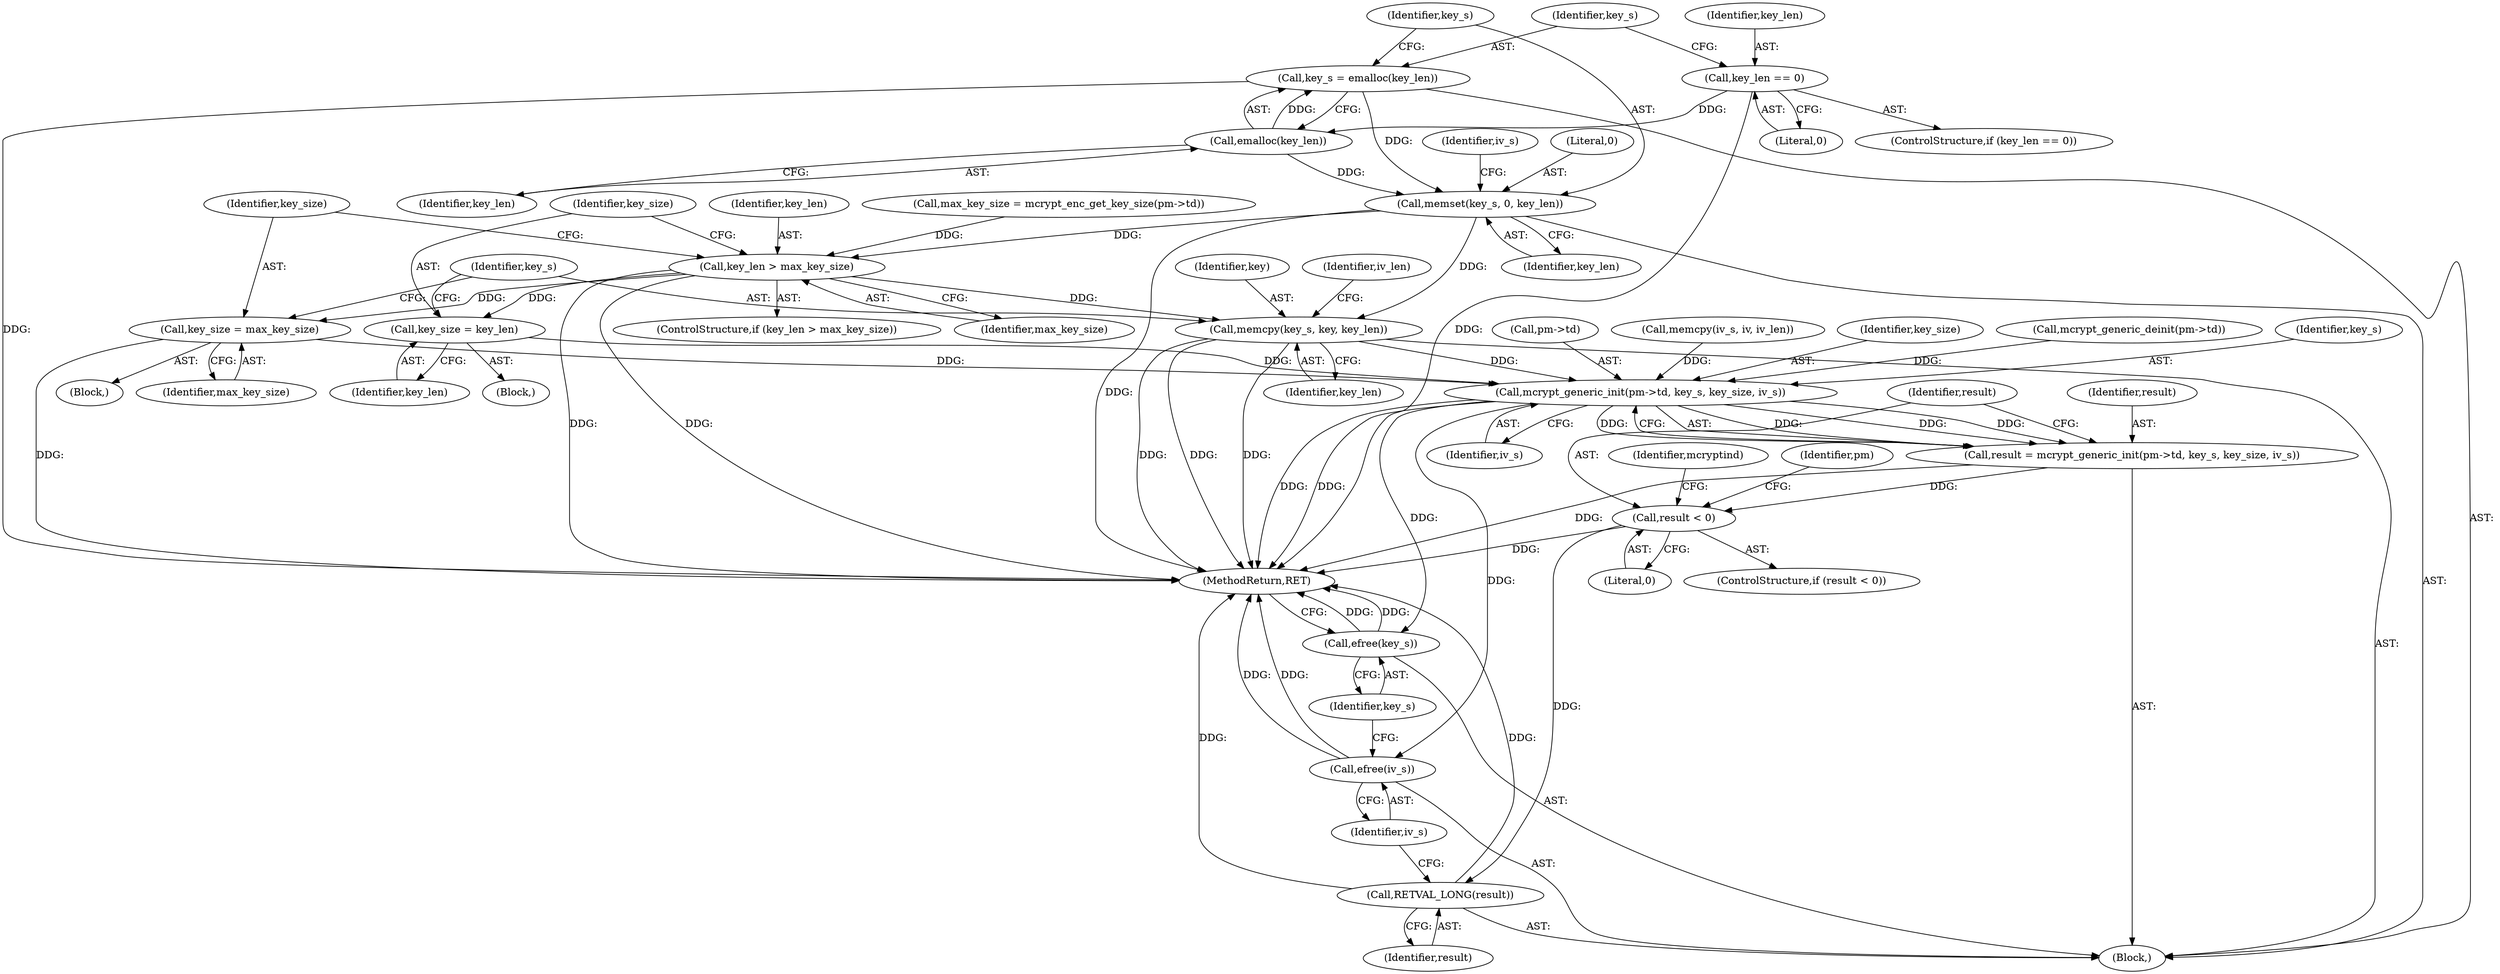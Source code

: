 digraph "0_php-src_6c5211a0cef0cc2854eaa387e0eb036e012904d0?w=1_0@API" {
"1000142" [label="(Call,memset(key_s, 0, key_len))"];
"1000138" [label="(Call,key_s = emalloc(key_len))"];
"1000140" [label="(Call,emalloc(key_len))"];
"1000134" [label="(Call,key_len == 0)"];
"1000159" [label="(Call,key_len > max_key_size)"];
"1000163" [label="(Call,key_size = max_key_size)"];
"1000198" [label="(Call,mcrypt_generic_init(pm->td, key_s, key_size, iv_s))"];
"1000196" [label="(Call,result = mcrypt_generic_init(pm->td, key_s, key_size, iv_s))"];
"1000206" [label="(Call,result < 0)"];
"1000230" [label="(Call,RETVAL_LONG(result))"];
"1000232" [label="(Call,efree(iv_s))"];
"1000234" [label="(Call,efree(key_s))"];
"1000168" [label="(Call,key_size = key_len)"];
"1000171" [label="(Call,memcpy(key_s, key, key_len))"];
"1000141" [label="(Identifier,key_len)"];
"1000162" [label="(Block,)"];
"1000142" [label="(Call,memset(key_s, 0, key_len))"];
"1000138" [label="(Call,key_s = emalloc(key_len))"];
"1000140" [label="(Call,emalloc(key_len))"];
"1000103" [label="(Block,)"];
"1000168" [label="(Call,key_size = key_len)"];
"1000235" [label="(Identifier,key_s)"];
"1000163" [label="(Call,key_size = max_key_size)"];
"1000227" [label="(Identifier,pm)"];
"1000173" [label="(Identifier,key)"];
"1000136" [label="(Literal,0)"];
"1000203" [label="(Identifier,key_size)"];
"1000161" [label="(Identifier,max_key_size)"];
"1000170" [label="(Identifier,key_len)"];
"1000135" [label="(Identifier,key_len)"];
"1000177" [label="(Identifier,iv_len)"];
"1000206" [label="(Call,result < 0)"];
"1000192" [label="(Call,mcrypt_generic_deinit(pm->td))"];
"1000164" [label="(Identifier,key_size)"];
"1000233" [label="(Identifier,iv_s)"];
"1000147" [label="(Identifier,iv_s)"];
"1000160" [label="(Identifier,key_len)"];
"1000169" [label="(Identifier,key_size)"];
"1000232" [label="(Call,efree(iv_s))"];
"1000174" [label="(Identifier,key_len)"];
"1000165" [label="(Identifier,max_key_size)"];
"1000198" [label="(Call,mcrypt_generic_init(pm->td, key_s, key_size, iv_s))"];
"1000133" [label="(ControlStructure,if (key_len == 0))"];
"1000134" [label="(Call,key_len == 0)"];
"1000202" [label="(Identifier,key_s)"];
"1000197" [label="(Identifier,result)"];
"1000230" [label="(Call,RETVAL_LONG(result))"];
"1000145" [label="(Identifier,key_len)"];
"1000207" [label="(Identifier,result)"];
"1000196" [label="(Call,result = mcrypt_generic_init(pm->td, key_s, key_size, iv_s))"];
"1000199" [label="(Call,pm->td)"];
"1000158" [label="(ControlStructure,if (key_len > max_key_size))"];
"1000231" [label="(Identifier,result)"];
"1000139" [label="(Identifier,key_s)"];
"1000212" [label="(Identifier,mcryptind)"];
"1000167" [label="(Block,)"];
"1000204" [label="(Identifier,iv_s)"];
"1000236" [label="(MethodReturn,RET)"];
"1000234" [label="(Call,efree(key_s))"];
"1000171" [label="(Call,memcpy(key_s, key, key_len))"];
"1000188" [label="(Call,memcpy(iv_s, iv, iv_len))"];
"1000159" [label="(Call,key_len > max_key_size)"];
"1000143" [label="(Identifier,key_s)"];
"1000121" [label="(Call,max_key_size = mcrypt_enc_get_key_size(pm->td))"];
"1000208" [label="(Literal,0)"];
"1000205" [label="(ControlStructure,if (result < 0))"];
"1000172" [label="(Identifier,key_s)"];
"1000144" [label="(Literal,0)"];
"1000142" -> "1000103"  [label="AST: "];
"1000142" -> "1000145"  [label="CFG: "];
"1000143" -> "1000142"  [label="AST: "];
"1000144" -> "1000142"  [label="AST: "];
"1000145" -> "1000142"  [label="AST: "];
"1000147" -> "1000142"  [label="CFG: "];
"1000142" -> "1000236"  [label="DDG: "];
"1000138" -> "1000142"  [label="DDG: "];
"1000140" -> "1000142"  [label="DDG: "];
"1000142" -> "1000159"  [label="DDG: "];
"1000142" -> "1000171"  [label="DDG: "];
"1000138" -> "1000103"  [label="AST: "];
"1000138" -> "1000140"  [label="CFG: "];
"1000139" -> "1000138"  [label="AST: "];
"1000140" -> "1000138"  [label="AST: "];
"1000143" -> "1000138"  [label="CFG: "];
"1000138" -> "1000236"  [label="DDG: "];
"1000140" -> "1000138"  [label="DDG: "];
"1000140" -> "1000141"  [label="CFG: "];
"1000141" -> "1000140"  [label="AST: "];
"1000134" -> "1000140"  [label="DDG: "];
"1000134" -> "1000133"  [label="AST: "];
"1000134" -> "1000136"  [label="CFG: "];
"1000135" -> "1000134"  [label="AST: "];
"1000136" -> "1000134"  [label="AST: "];
"1000139" -> "1000134"  [label="CFG: "];
"1000134" -> "1000236"  [label="DDG: "];
"1000159" -> "1000158"  [label="AST: "];
"1000159" -> "1000161"  [label="CFG: "];
"1000160" -> "1000159"  [label="AST: "];
"1000161" -> "1000159"  [label="AST: "];
"1000164" -> "1000159"  [label="CFG: "];
"1000169" -> "1000159"  [label="CFG: "];
"1000159" -> "1000236"  [label="DDG: "];
"1000159" -> "1000236"  [label="DDG: "];
"1000121" -> "1000159"  [label="DDG: "];
"1000159" -> "1000163"  [label="DDG: "];
"1000159" -> "1000168"  [label="DDG: "];
"1000159" -> "1000171"  [label="DDG: "];
"1000163" -> "1000162"  [label="AST: "];
"1000163" -> "1000165"  [label="CFG: "];
"1000164" -> "1000163"  [label="AST: "];
"1000165" -> "1000163"  [label="AST: "];
"1000172" -> "1000163"  [label="CFG: "];
"1000163" -> "1000236"  [label="DDG: "];
"1000163" -> "1000198"  [label="DDG: "];
"1000198" -> "1000196"  [label="AST: "];
"1000198" -> "1000204"  [label="CFG: "];
"1000199" -> "1000198"  [label="AST: "];
"1000202" -> "1000198"  [label="AST: "];
"1000203" -> "1000198"  [label="AST: "];
"1000204" -> "1000198"  [label="AST: "];
"1000196" -> "1000198"  [label="CFG: "];
"1000198" -> "1000236"  [label="DDG: "];
"1000198" -> "1000236"  [label="DDG: "];
"1000198" -> "1000196"  [label="DDG: "];
"1000198" -> "1000196"  [label="DDG: "];
"1000198" -> "1000196"  [label="DDG: "];
"1000198" -> "1000196"  [label="DDG: "];
"1000192" -> "1000198"  [label="DDG: "];
"1000171" -> "1000198"  [label="DDG: "];
"1000168" -> "1000198"  [label="DDG: "];
"1000188" -> "1000198"  [label="DDG: "];
"1000198" -> "1000232"  [label="DDG: "];
"1000198" -> "1000234"  [label="DDG: "];
"1000196" -> "1000103"  [label="AST: "];
"1000197" -> "1000196"  [label="AST: "];
"1000207" -> "1000196"  [label="CFG: "];
"1000196" -> "1000236"  [label="DDG: "];
"1000196" -> "1000206"  [label="DDG: "];
"1000206" -> "1000205"  [label="AST: "];
"1000206" -> "1000208"  [label="CFG: "];
"1000207" -> "1000206"  [label="AST: "];
"1000208" -> "1000206"  [label="AST: "];
"1000212" -> "1000206"  [label="CFG: "];
"1000227" -> "1000206"  [label="CFG: "];
"1000206" -> "1000236"  [label="DDG: "];
"1000206" -> "1000230"  [label="DDG: "];
"1000230" -> "1000103"  [label="AST: "];
"1000230" -> "1000231"  [label="CFG: "];
"1000231" -> "1000230"  [label="AST: "];
"1000233" -> "1000230"  [label="CFG: "];
"1000230" -> "1000236"  [label="DDG: "];
"1000230" -> "1000236"  [label="DDG: "];
"1000232" -> "1000103"  [label="AST: "];
"1000232" -> "1000233"  [label="CFG: "];
"1000233" -> "1000232"  [label="AST: "];
"1000235" -> "1000232"  [label="CFG: "];
"1000232" -> "1000236"  [label="DDG: "];
"1000232" -> "1000236"  [label="DDG: "];
"1000234" -> "1000103"  [label="AST: "];
"1000234" -> "1000235"  [label="CFG: "];
"1000235" -> "1000234"  [label="AST: "];
"1000236" -> "1000234"  [label="CFG: "];
"1000234" -> "1000236"  [label="DDG: "];
"1000234" -> "1000236"  [label="DDG: "];
"1000168" -> "1000167"  [label="AST: "];
"1000168" -> "1000170"  [label="CFG: "];
"1000169" -> "1000168"  [label="AST: "];
"1000170" -> "1000168"  [label="AST: "];
"1000172" -> "1000168"  [label="CFG: "];
"1000171" -> "1000103"  [label="AST: "];
"1000171" -> "1000174"  [label="CFG: "];
"1000172" -> "1000171"  [label="AST: "];
"1000173" -> "1000171"  [label="AST: "];
"1000174" -> "1000171"  [label="AST: "];
"1000177" -> "1000171"  [label="CFG: "];
"1000171" -> "1000236"  [label="DDG: "];
"1000171" -> "1000236"  [label="DDG: "];
"1000171" -> "1000236"  [label="DDG: "];
}

